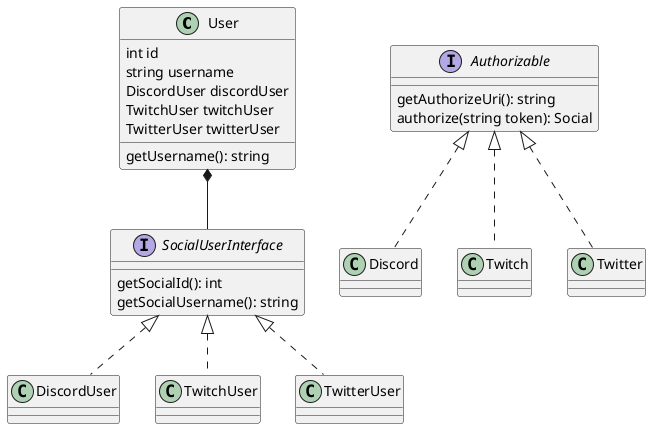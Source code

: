 @startuml authentication_class

class User {
    int id
    string username
    DiscordUser discordUser
    TwitchUser twitchUser
    TwitterUser twitterUser
    getUsername(): string
}

interface SocialUserInterface {
    getSocialId(): int
    getSocialUsername(): string
}

User *-- SocialUserInterface

SocialUserInterface <|.. DiscordUser
SocialUserInterface <|.. TwitchUser
SocialUserInterface <|.. TwitterUser

interface Authorizable {
    getAuthorizeUri(): string
    authorize(string token): Social
}

Authorizable <|.. Discord
Authorizable <|.. Twitch
Authorizable <|.. Twitter

@enduml